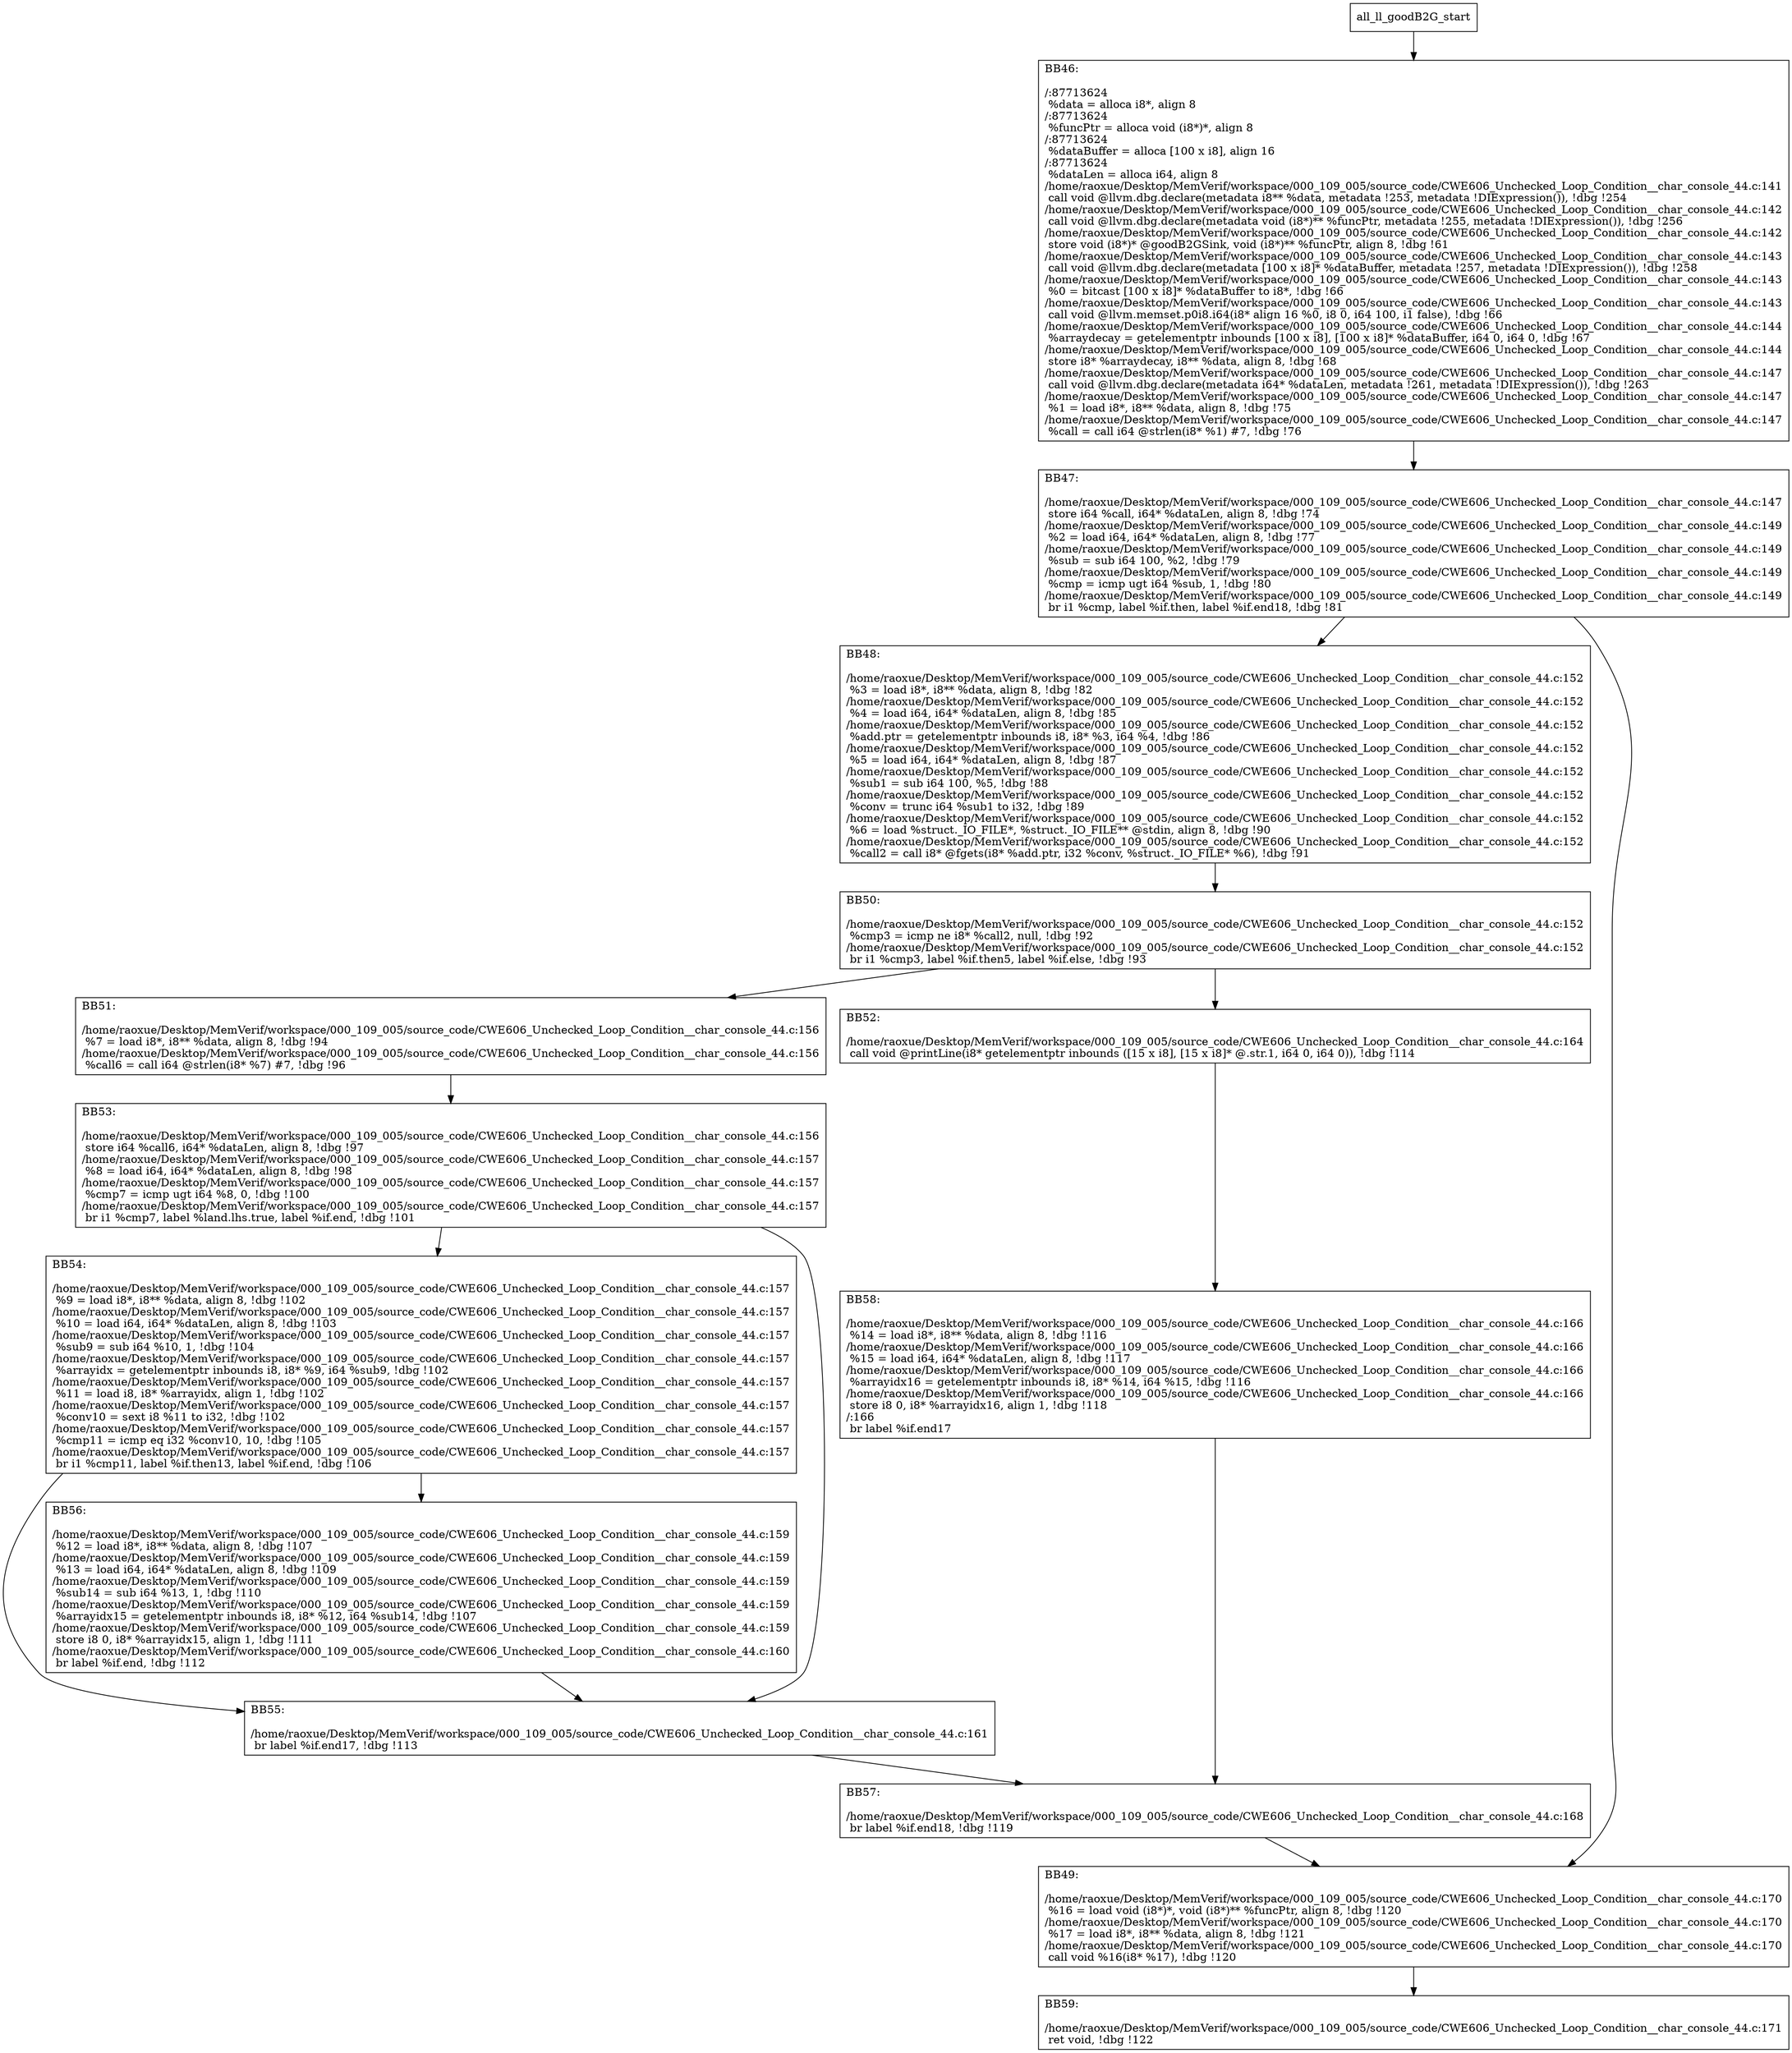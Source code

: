 digraph "CFG for'all_ll_goodB2G' function" {
	BBall_ll_goodB2G_start[shape=record,label="{all_ll_goodB2G_start}"];
	BBall_ll_goodB2G_start-> all_ll_goodB2GBB46;
	all_ll_goodB2GBB46 [shape=record, label="{BB46:\l\l/:87713624\l
  %data = alloca i8*, align 8\l
/:87713624\l
  %funcPtr = alloca void (i8*)*, align 8\l
/:87713624\l
  %dataBuffer = alloca [100 x i8], align 16\l
/:87713624\l
  %dataLen = alloca i64, align 8\l
/home/raoxue/Desktop/MemVerif/workspace/000_109_005/source_code/CWE606_Unchecked_Loop_Condition__char_console_44.c:141\l
  call void @llvm.dbg.declare(metadata i8** %data, metadata !253, metadata !DIExpression()), !dbg !254\l
/home/raoxue/Desktop/MemVerif/workspace/000_109_005/source_code/CWE606_Unchecked_Loop_Condition__char_console_44.c:142\l
  call void @llvm.dbg.declare(metadata void (i8*)** %funcPtr, metadata !255, metadata !DIExpression()), !dbg !256\l
/home/raoxue/Desktop/MemVerif/workspace/000_109_005/source_code/CWE606_Unchecked_Loop_Condition__char_console_44.c:142\l
  store void (i8*)* @goodB2GSink, void (i8*)** %funcPtr, align 8, !dbg !61\l
/home/raoxue/Desktop/MemVerif/workspace/000_109_005/source_code/CWE606_Unchecked_Loop_Condition__char_console_44.c:143\l
  call void @llvm.dbg.declare(metadata [100 x i8]* %dataBuffer, metadata !257, metadata !DIExpression()), !dbg !258\l
/home/raoxue/Desktop/MemVerif/workspace/000_109_005/source_code/CWE606_Unchecked_Loop_Condition__char_console_44.c:143\l
  %0 = bitcast [100 x i8]* %dataBuffer to i8*, !dbg !66\l
/home/raoxue/Desktop/MemVerif/workspace/000_109_005/source_code/CWE606_Unchecked_Loop_Condition__char_console_44.c:143\l
  call void @llvm.memset.p0i8.i64(i8* align 16 %0, i8 0, i64 100, i1 false), !dbg !66\l
/home/raoxue/Desktop/MemVerif/workspace/000_109_005/source_code/CWE606_Unchecked_Loop_Condition__char_console_44.c:144\l
  %arraydecay = getelementptr inbounds [100 x i8], [100 x i8]* %dataBuffer, i64 0, i64 0, !dbg !67\l
/home/raoxue/Desktop/MemVerif/workspace/000_109_005/source_code/CWE606_Unchecked_Loop_Condition__char_console_44.c:144\l
  store i8* %arraydecay, i8** %data, align 8, !dbg !68\l
/home/raoxue/Desktop/MemVerif/workspace/000_109_005/source_code/CWE606_Unchecked_Loop_Condition__char_console_44.c:147\l
  call void @llvm.dbg.declare(metadata i64* %dataLen, metadata !261, metadata !DIExpression()), !dbg !263\l
/home/raoxue/Desktop/MemVerif/workspace/000_109_005/source_code/CWE606_Unchecked_Loop_Condition__char_console_44.c:147\l
  %1 = load i8*, i8** %data, align 8, !dbg !75\l
/home/raoxue/Desktop/MemVerif/workspace/000_109_005/source_code/CWE606_Unchecked_Loop_Condition__char_console_44.c:147\l
  %call = call i64 @strlen(i8* %1) #7, !dbg !76\l
}"];
	all_ll_goodB2GBB46-> all_ll_goodB2GBB47;
	all_ll_goodB2GBB47 [shape=record, label="{BB47:\l\l/home/raoxue/Desktop/MemVerif/workspace/000_109_005/source_code/CWE606_Unchecked_Loop_Condition__char_console_44.c:147\l
  store i64 %call, i64* %dataLen, align 8, !dbg !74\l
/home/raoxue/Desktop/MemVerif/workspace/000_109_005/source_code/CWE606_Unchecked_Loop_Condition__char_console_44.c:149\l
  %2 = load i64, i64* %dataLen, align 8, !dbg !77\l
/home/raoxue/Desktop/MemVerif/workspace/000_109_005/source_code/CWE606_Unchecked_Loop_Condition__char_console_44.c:149\l
  %sub = sub i64 100, %2, !dbg !79\l
/home/raoxue/Desktop/MemVerif/workspace/000_109_005/source_code/CWE606_Unchecked_Loop_Condition__char_console_44.c:149\l
  %cmp = icmp ugt i64 %sub, 1, !dbg !80\l
/home/raoxue/Desktop/MemVerif/workspace/000_109_005/source_code/CWE606_Unchecked_Loop_Condition__char_console_44.c:149\l
  br i1 %cmp, label %if.then, label %if.end18, !dbg !81\l
}"];
	all_ll_goodB2GBB47-> all_ll_goodB2GBB48;
	all_ll_goodB2GBB47-> all_ll_goodB2GBB49;
	all_ll_goodB2GBB48 [shape=record, label="{BB48:\l\l/home/raoxue/Desktop/MemVerif/workspace/000_109_005/source_code/CWE606_Unchecked_Loop_Condition__char_console_44.c:152\l
  %3 = load i8*, i8** %data, align 8, !dbg !82\l
/home/raoxue/Desktop/MemVerif/workspace/000_109_005/source_code/CWE606_Unchecked_Loop_Condition__char_console_44.c:152\l
  %4 = load i64, i64* %dataLen, align 8, !dbg !85\l
/home/raoxue/Desktop/MemVerif/workspace/000_109_005/source_code/CWE606_Unchecked_Loop_Condition__char_console_44.c:152\l
  %add.ptr = getelementptr inbounds i8, i8* %3, i64 %4, !dbg !86\l
/home/raoxue/Desktop/MemVerif/workspace/000_109_005/source_code/CWE606_Unchecked_Loop_Condition__char_console_44.c:152\l
  %5 = load i64, i64* %dataLen, align 8, !dbg !87\l
/home/raoxue/Desktop/MemVerif/workspace/000_109_005/source_code/CWE606_Unchecked_Loop_Condition__char_console_44.c:152\l
  %sub1 = sub i64 100, %5, !dbg !88\l
/home/raoxue/Desktop/MemVerif/workspace/000_109_005/source_code/CWE606_Unchecked_Loop_Condition__char_console_44.c:152\l
  %conv = trunc i64 %sub1 to i32, !dbg !89\l
/home/raoxue/Desktop/MemVerif/workspace/000_109_005/source_code/CWE606_Unchecked_Loop_Condition__char_console_44.c:152\l
  %6 = load %struct._IO_FILE*, %struct._IO_FILE** @stdin, align 8, !dbg !90\l
/home/raoxue/Desktop/MemVerif/workspace/000_109_005/source_code/CWE606_Unchecked_Loop_Condition__char_console_44.c:152\l
  %call2 = call i8* @fgets(i8* %add.ptr, i32 %conv, %struct._IO_FILE* %6), !dbg !91\l
}"];
	all_ll_goodB2GBB48-> all_ll_goodB2GBB50;
	all_ll_goodB2GBB50 [shape=record, label="{BB50:\l\l/home/raoxue/Desktop/MemVerif/workspace/000_109_005/source_code/CWE606_Unchecked_Loop_Condition__char_console_44.c:152\l
  %cmp3 = icmp ne i8* %call2, null, !dbg !92\l
/home/raoxue/Desktop/MemVerif/workspace/000_109_005/source_code/CWE606_Unchecked_Loop_Condition__char_console_44.c:152\l
  br i1 %cmp3, label %if.then5, label %if.else, !dbg !93\l
}"];
	all_ll_goodB2GBB50-> all_ll_goodB2GBB51;
	all_ll_goodB2GBB50-> all_ll_goodB2GBB52;
	all_ll_goodB2GBB51 [shape=record, label="{BB51:\l\l/home/raoxue/Desktop/MemVerif/workspace/000_109_005/source_code/CWE606_Unchecked_Loop_Condition__char_console_44.c:156\l
  %7 = load i8*, i8** %data, align 8, !dbg !94\l
/home/raoxue/Desktop/MemVerif/workspace/000_109_005/source_code/CWE606_Unchecked_Loop_Condition__char_console_44.c:156\l
  %call6 = call i64 @strlen(i8* %7) #7, !dbg !96\l
}"];
	all_ll_goodB2GBB51-> all_ll_goodB2GBB53;
	all_ll_goodB2GBB53 [shape=record, label="{BB53:\l\l/home/raoxue/Desktop/MemVerif/workspace/000_109_005/source_code/CWE606_Unchecked_Loop_Condition__char_console_44.c:156\l
  store i64 %call6, i64* %dataLen, align 8, !dbg !97\l
/home/raoxue/Desktop/MemVerif/workspace/000_109_005/source_code/CWE606_Unchecked_Loop_Condition__char_console_44.c:157\l
  %8 = load i64, i64* %dataLen, align 8, !dbg !98\l
/home/raoxue/Desktop/MemVerif/workspace/000_109_005/source_code/CWE606_Unchecked_Loop_Condition__char_console_44.c:157\l
  %cmp7 = icmp ugt i64 %8, 0, !dbg !100\l
/home/raoxue/Desktop/MemVerif/workspace/000_109_005/source_code/CWE606_Unchecked_Loop_Condition__char_console_44.c:157\l
  br i1 %cmp7, label %land.lhs.true, label %if.end, !dbg !101\l
}"];
	all_ll_goodB2GBB53-> all_ll_goodB2GBB54;
	all_ll_goodB2GBB53-> all_ll_goodB2GBB55;
	all_ll_goodB2GBB54 [shape=record, label="{BB54:\l\l/home/raoxue/Desktop/MemVerif/workspace/000_109_005/source_code/CWE606_Unchecked_Loop_Condition__char_console_44.c:157\l
  %9 = load i8*, i8** %data, align 8, !dbg !102\l
/home/raoxue/Desktop/MemVerif/workspace/000_109_005/source_code/CWE606_Unchecked_Loop_Condition__char_console_44.c:157\l
  %10 = load i64, i64* %dataLen, align 8, !dbg !103\l
/home/raoxue/Desktop/MemVerif/workspace/000_109_005/source_code/CWE606_Unchecked_Loop_Condition__char_console_44.c:157\l
  %sub9 = sub i64 %10, 1, !dbg !104\l
/home/raoxue/Desktop/MemVerif/workspace/000_109_005/source_code/CWE606_Unchecked_Loop_Condition__char_console_44.c:157\l
  %arrayidx = getelementptr inbounds i8, i8* %9, i64 %sub9, !dbg !102\l
/home/raoxue/Desktop/MemVerif/workspace/000_109_005/source_code/CWE606_Unchecked_Loop_Condition__char_console_44.c:157\l
  %11 = load i8, i8* %arrayidx, align 1, !dbg !102\l
/home/raoxue/Desktop/MemVerif/workspace/000_109_005/source_code/CWE606_Unchecked_Loop_Condition__char_console_44.c:157\l
  %conv10 = sext i8 %11 to i32, !dbg !102\l
/home/raoxue/Desktop/MemVerif/workspace/000_109_005/source_code/CWE606_Unchecked_Loop_Condition__char_console_44.c:157\l
  %cmp11 = icmp eq i32 %conv10, 10, !dbg !105\l
/home/raoxue/Desktop/MemVerif/workspace/000_109_005/source_code/CWE606_Unchecked_Loop_Condition__char_console_44.c:157\l
  br i1 %cmp11, label %if.then13, label %if.end, !dbg !106\l
}"];
	all_ll_goodB2GBB54-> all_ll_goodB2GBB56;
	all_ll_goodB2GBB54-> all_ll_goodB2GBB55;
	all_ll_goodB2GBB56 [shape=record, label="{BB56:\l\l/home/raoxue/Desktop/MemVerif/workspace/000_109_005/source_code/CWE606_Unchecked_Loop_Condition__char_console_44.c:159\l
  %12 = load i8*, i8** %data, align 8, !dbg !107\l
/home/raoxue/Desktop/MemVerif/workspace/000_109_005/source_code/CWE606_Unchecked_Loop_Condition__char_console_44.c:159\l
  %13 = load i64, i64* %dataLen, align 8, !dbg !109\l
/home/raoxue/Desktop/MemVerif/workspace/000_109_005/source_code/CWE606_Unchecked_Loop_Condition__char_console_44.c:159\l
  %sub14 = sub i64 %13, 1, !dbg !110\l
/home/raoxue/Desktop/MemVerif/workspace/000_109_005/source_code/CWE606_Unchecked_Loop_Condition__char_console_44.c:159\l
  %arrayidx15 = getelementptr inbounds i8, i8* %12, i64 %sub14, !dbg !107\l
/home/raoxue/Desktop/MemVerif/workspace/000_109_005/source_code/CWE606_Unchecked_Loop_Condition__char_console_44.c:159\l
  store i8 0, i8* %arrayidx15, align 1, !dbg !111\l
/home/raoxue/Desktop/MemVerif/workspace/000_109_005/source_code/CWE606_Unchecked_Loop_Condition__char_console_44.c:160\l
  br label %if.end, !dbg !112\l
}"];
	all_ll_goodB2GBB56-> all_ll_goodB2GBB55;
	all_ll_goodB2GBB55 [shape=record, label="{BB55:\l\l/home/raoxue/Desktop/MemVerif/workspace/000_109_005/source_code/CWE606_Unchecked_Loop_Condition__char_console_44.c:161\l
  br label %if.end17, !dbg !113\l
}"];
	all_ll_goodB2GBB55-> all_ll_goodB2GBB57;
	all_ll_goodB2GBB52 [shape=record, label="{BB52:\l\l/home/raoxue/Desktop/MemVerif/workspace/000_109_005/source_code/CWE606_Unchecked_Loop_Condition__char_console_44.c:164\l
  call void @printLine(i8* getelementptr inbounds ([15 x i8], [15 x i8]* @.str.1, i64 0, i64 0)), !dbg !114\l
}"];
	all_ll_goodB2GBB52-> all_ll_goodB2GBB58;
	all_ll_goodB2GBB58 [shape=record, label="{BB58:\l\l/home/raoxue/Desktop/MemVerif/workspace/000_109_005/source_code/CWE606_Unchecked_Loop_Condition__char_console_44.c:166\l
  %14 = load i8*, i8** %data, align 8, !dbg !116\l
/home/raoxue/Desktop/MemVerif/workspace/000_109_005/source_code/CWE606_Unchecked_Loop_Condition__char_console_44.c:166\l
  %15 = load i64, i64* %dataLen, align 8, !dbg !117\l
/home/raoxue/Desktop/MemVerif/workspace/000_109_005/source_code/CWE606_Unchecked_Loop_Condition__char_console_44.c:166\l
  %arrayidx16 = getelementptr inbounds i8, i8* %14, i64 %15, !dbg !116\l
/home/raoxue/Desktop/MemVerif/workspace/000_109_005/source_code/CWE606_Unchecked_Loop_Condition__char_console_44.c:166\l
  store i8 0, i8* %arrayidx16, align 1, !dbg !118\l
/:166\l
  br label %if.end17\l
}"];
	all_ll_goodB2GBB58-> all_ll_goodB2GBB57;
	all_ll_goodB2GBB57 [shape=record, label="{BB57:\l\l/home/raoxue/Desktop/MemVerif/workspace/000_109_005/source_code/CWE606_Unchecked_Loop_Condition__char_console_44.c:168\l
  br label %if.end18, !dbg !119\l
}"];
	all_ll_goodB2GBB57-> all_ll_goodB2GBB49;
	all_ll_goodB2GBB49 [shape=record, label="{BB49:\l\l/home/raoxue/Desktop/MemVerif/workspace/000_109_005/source_code/CWE606_Unchecked_Loop_Condition__char_console_44.c:170\l
  %16 = load void (i8*)*, void (i8*)** %funcPtr, align 8, !dbg !120\l
/home/raoxue/Desktop/MemVerif/workspace/000_109_005/source_code/CWE606_Unchecked_Loop_Condition__char_console_44.c:170\l
  %17 = load i8*, i8** %data, align 8, !dbg !121\l
/home/raoxue/Desktop/MemVerif/workspace/000_109_005/source_code/CWE606_Unchecked_Loop_Condition__char_console_44.c:170\l
  call void %16(i8* %17), !dbg !120\l
}"];
	all_ll_goodB2GBB49-> all_ll_goodB2GBB59;
	all_ll_goodB2GBB59 [shape=record, label="{BB59:\l\l/home/raoxue/Desktop/MemVerif/workspace/000_109_005/source_code/CWE606_Unchecked_Loop_Condition__char_console_44.c:171\l
  ret void, !dbg !122\l
}"];
}
